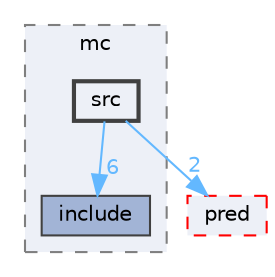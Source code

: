 digraph "lmc/mc/src"
{
 // LATEX_PDF_SIZE
  bgcolor="transparent";
  edge [fontname=Helvetica,fontsize=10,labelfontname=Helvetica,labelfontsize=10];
  node [fontname=Helvetica,fontsize=10,shape=box,height=0.2,width=0.4];
  compound=true
  subgraph clusterdir_bc8a0127fa0d3e1aff0d8d96034fc8a8 {
    graph [ bgcolor="#edf0f7", pencolor="grey50", label="mc", fontname=Helvetica,fontsize=10 style="filled,dashed", URL="dir_bc8a0127fa0d3e1aff0d8d96034fc8a8.html",tooltip=""]
  dir_3c91df466b2529092b08cee8c3e5ea65 [label="include", fillcolor="#a2b4d6", color="grey25", style="filled", URL="dir_3c91df466b2529092b08cee8c3e5ea65.html",tooltip=""];
  dir_1a4f3e80dabdc667d06fe9526bec84d0 [label="src", fillcolor="#edf0f7", color="grey25", style="filled,bold", URL="dir_1a4f3e80dabdc667d06fe9526bec84d0.html",tooltip=""];
  }
  dir_a0be1b83ab0471bb6d5335518275ae83 [label="pred", fillcolor="#edf0f7", color="red", style="filled,dashed", URL="dir_a0be1b83ab0471bb6d5335518275ae83.html",tooltip=""];
  dir_1a4f3e80dabdc667d06fe9526bec84d0->dir_3c91df466b2529092b08cee8c3e5ea65 [headlabel="6", labeldistance=1.5 headhref="dir_000017_000008.html" href="dir_000017_000008.html" color="steelblue1" fontcolor="steelblue1"];
  dir_1a4f3e80dabdc667d06fe9526bec84d0->dir_a0be1b83ab0471bb6d5335518275ae83 [headlabel="2", labeldistance=1.5 headhref="dir_000017_000012.html" href="dir_000017_000012.html" color="steelblue1" fontcolor="steelblue1"];
}
